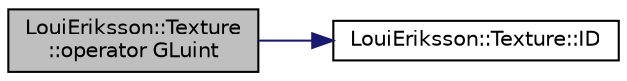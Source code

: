 digraph "LouiEriksson::Texture::operator GLuint"
{
 // LATEX_PDF_SIZE
  edge [fontname="Helvetica",fontsize="10",labelfontname="Helvetica",labelfontsize="10"];
  node [fontname="Helvetica",fontsize="10",shape=record];
  rankdir="LR";
  Node1 [label="LouiEriksson::Texture\l::operator GLuint",height=0.2,width=0.4,color="black", fillcolor="grey75", style="filled", fontcolor="black",tooltip=" "];
  Node1 -> Node2 [color="midnightblue",fontsize="10",style="solid",fontname="Helvetica"];
  Node2 [label="LouiEriksson::Texture::ID",height=0.2,width=0.4,color="black", fillcolor="white", style="filled",URL="$class_loui_eriksson_1_1_texture.html#ae7d94f5492bfd834ca6fc867f4afcca4",tooltip="Get the Texture's ID."];
}
